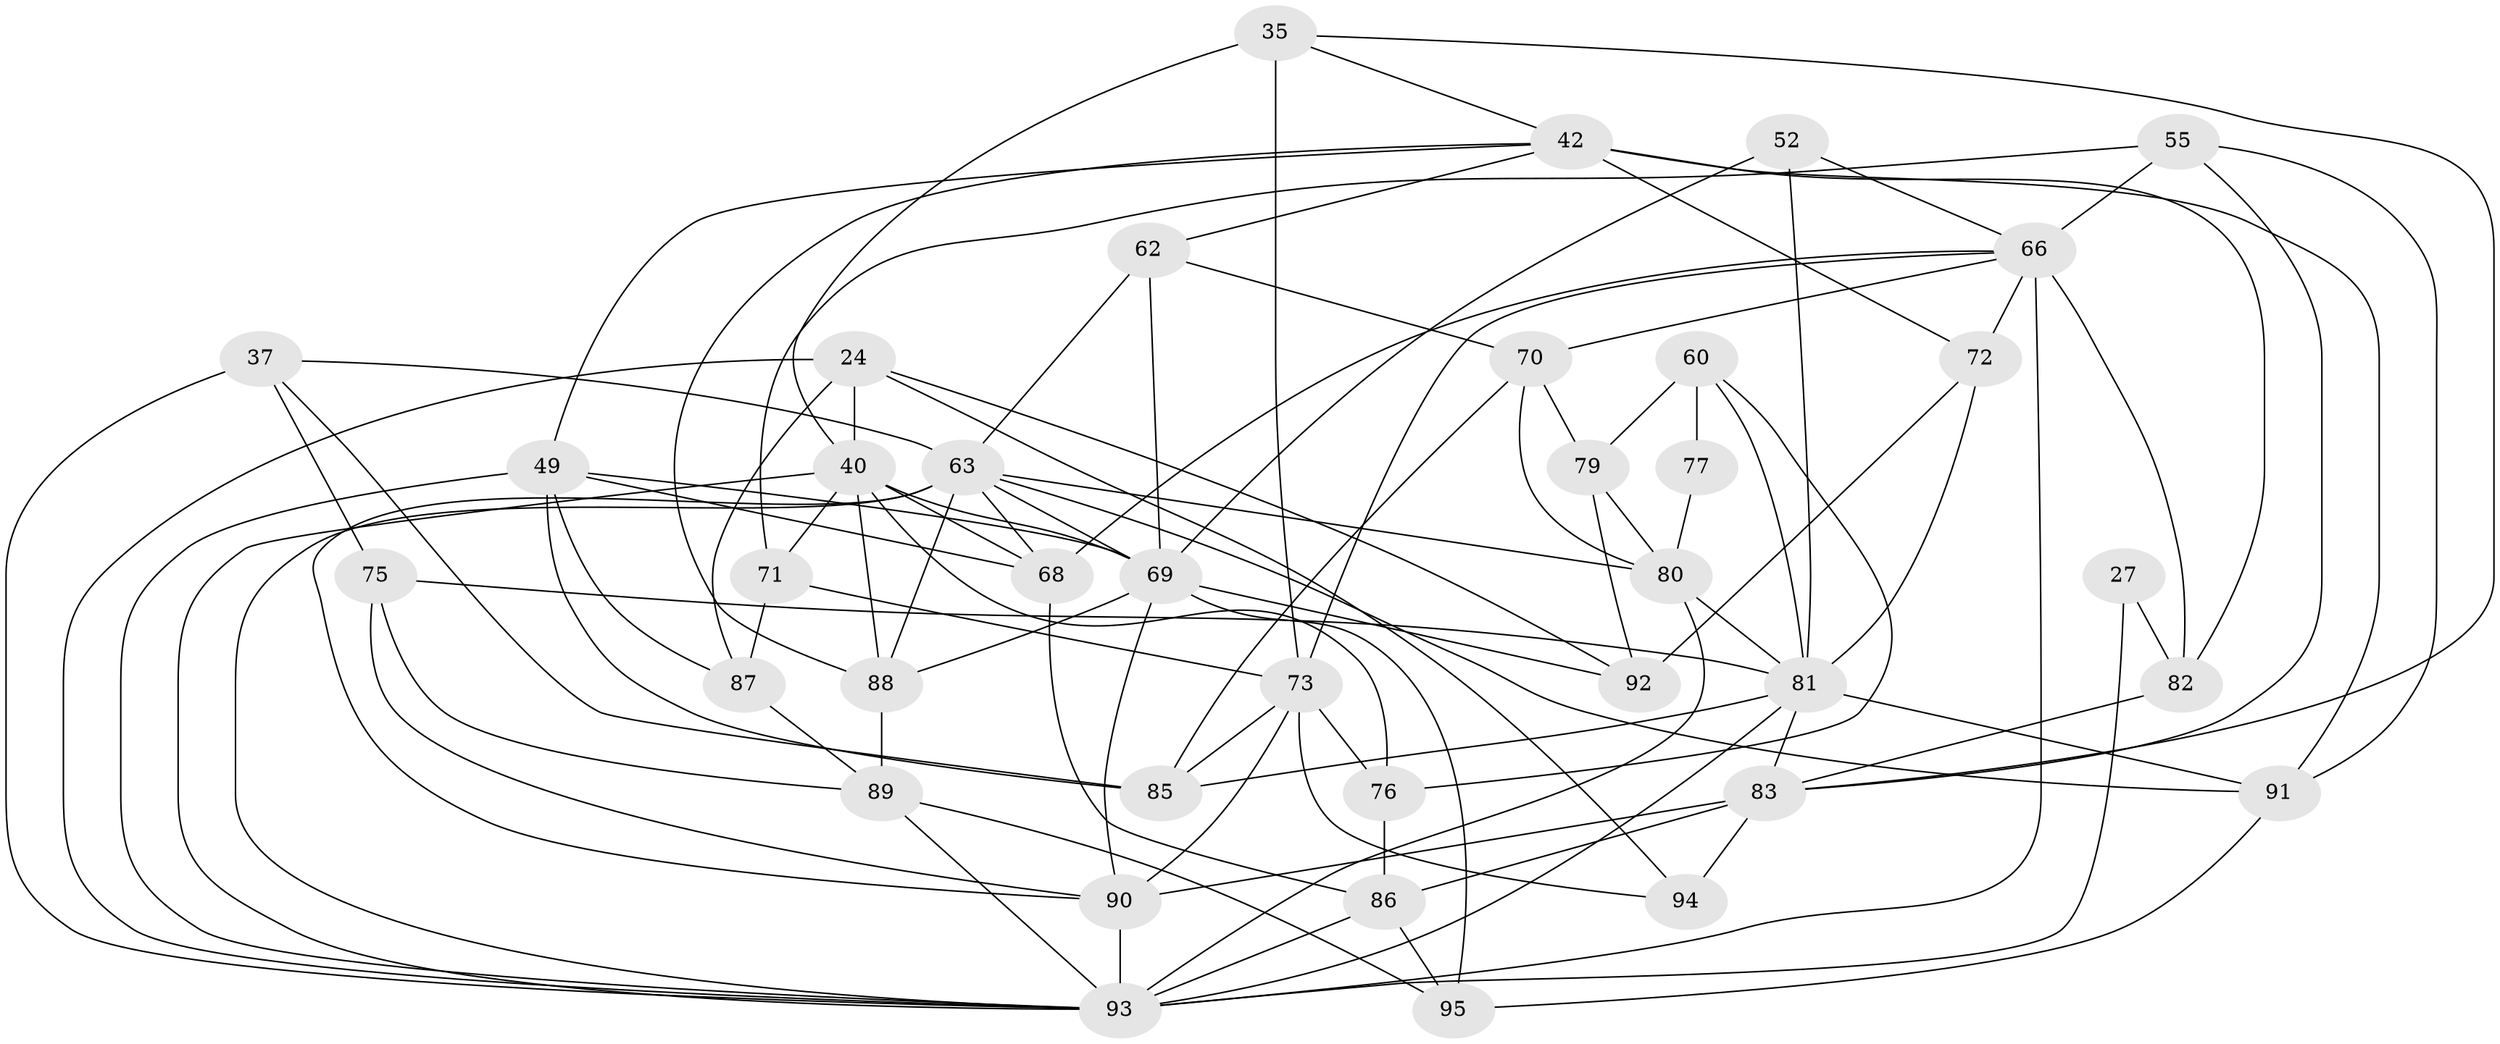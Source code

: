 // original degree distribution, {4: 1.0}
// Generated by graph-tools (version 1.1) at 2025/04/03/04/25 22:04:18]
// undirected, 38 vertices, 100 edges
graph export_dot {
graph [start="1"]
  node [color=gray90,style=filled];
  24 [super="+2"];
  27;
  35 [super="+17"];
  37;
  40 [super="+1+6+5+7+14"];
  42 [super="+4+15"];
  49 [super="+22"];
  52;
  55;
  60 [super="+54"];
  62;
  63 [super="+58+39"];
  66 [super="+20+21"];
  68 [super="+43+64"];
  69 [super="+41+61"];
  70 [super="+10"];
  71;
  72;
  73 [super="+31+51"];
  75;
  76;
  77;
  79 [super="+50"];
  80 [super="+3+48+59"];
  81 [super="+16+46+23"];
  82 [super="+26"];
  83 [super="+11+34"];
  85 [super="+38"];
  86 [super="+32+67"];
  87 [super="+78"];
  88 [super="+13+36+30"];
  89 [super="+53"];
  90 [super="+65"];
  91 [super="+29"];
  92;
  93 [super="+33+45+74+84"];
  94;
  95;
  24 -- 94;
  24 -- 87 [weight=2];
  24 -- 92;
  24 -- 40;
  24 -- 93;
  27 -- 82 [weight=2];
  27 -- 93 [weight=2];
  35 -- 73 [weight=2];
  35 -- 40 [weight=2];
  35 -- 83;
  35 -- 42;
  37 -- 85;
  37 -- 75;
  37 -- 63;
  37 -- 93;
  40 -- 71;
  40 -- 68 [weight=3];
  40 -- 76;
  40 -- 88 [weight=2];
  40 -- 93 [weight=3];
  40 -- 69;
  42 -- 62;
  42 -- 82;
  42 -- 72;
  42 -- 91 [weight=2];
  42 -- 88;
  42 -- 49;
  49 -- 87;
  49 -- 85;
  49 -- 68;
  49 -- 93;
  49 -- 69;
  52 -- 69 [weight=2];
  52 -- 81;
  52 -- 66;
  55 -- 66;
  55 -- 71;
  55 -- 91;
  55 -- 83;
  60 -- 76;
  60 -- 77 [weight=2];
  60 -- 79 [weight=2];
  60 -- 81;
  62 -- 69;
  62 -- 63;
  62 -- 70;
  63 -- 91;
  63 -- 93;
  63 -- 80 [weight=2];
  63 -- 68 [weight=3];
  63 -- 88;
  63 -- 90;
  63 -- 69;
  66 -- 72;
  66 -- 93;
  66 -- 70;
  66 -- 68;
  66 -- 82;
  66 -- 73;
  68 -- 86 [weight=2];
  69 -- 88 [weight=3];
  69 -- 90;
  69 -- 92;
  69 -- 95;
  70 -- 79;
  70 -- 80;
  70 -- 85 [weight=2];
  71 -- 87;
  71 -- 73;
  72 -- 92;
  72 -- 81;
  73 -- 76;
  73 -- 94;
  73 -- 85;
  73 -- 90;
  75 -- 90;
  75 -- 81;
  75 -- 89;
  76 -- 86;
  77 -- 80 [weight=2];
  79 -- 92;
  79 -- 80 [weight=2];
  80 -- 81 [weight=2];
  80 -- 93;
  81 -- 91;
  81 -- 83;
  81 -- 85;
  81 -- 93;
  82 -- 83 [weight=2];
  83 -- 86;
  83 -- 94 [weight=2];
  83 -- 90 [weight=2];
  86 -- 95;
  86 -- 93 [weight=3];
  87 -- 89 [weight=2];
  88 -- 89 [weight=3];
  89 -- 95;
  89 -- 93;
  90 -- 93 [weight=2];
  91 -- 95;
}
